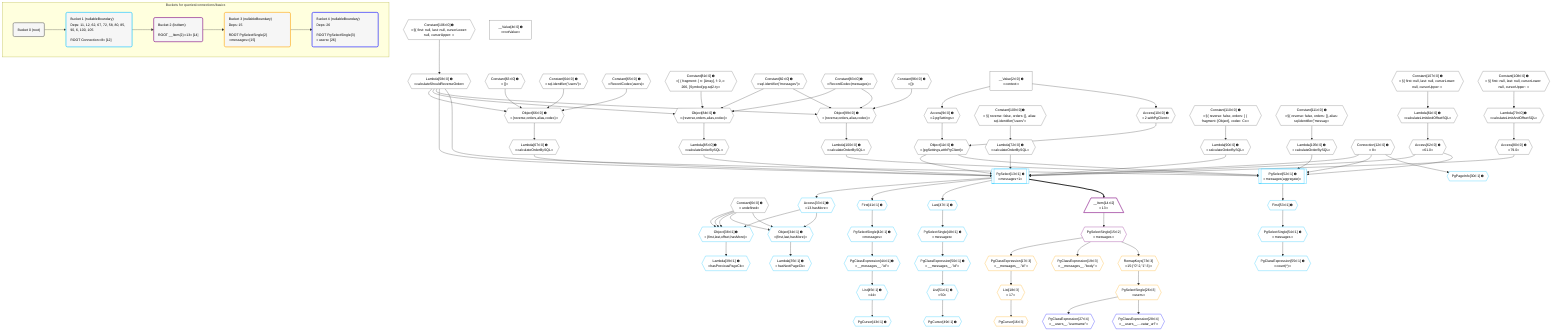 %%{init: {'themeVariables': { 'fontSize': '12px'}}}%%
graph TD
    classDef path fill:#eee,stroke:#000,color:#000
    classDef plan fill:#fff,stroke-width:1px,color:#000
    classDef itemplan fill:#fff,stroke-width:2px,color:#000
    classDef unbatchedplan fill:#dff,stroke-width:1px,color:#000
    classDef sideeffectplan fill:#fcc,stroke-width:2px,color:#000
    classDef bucket fill:#f6f6f6,color:#000,stroke-width:2px,text-align:left


    %% plan dependencies
    Object66{{"Object[66∈0] ➊<br />ᐸ{reverse,orders,alias,codec}ᐳ"}}:::plan
    Lambda58{{"Lambda[58∈0] ➊<br />ᐸcalculateShouldReverseOrderᐳ"}}:::plan
    Constant63{{"Constant[63∈0] ➊<br />ᐸ[]ᐳ"}}:::plan
    Constant64{{"Constant[64∈0] ➊<br />ᐸsql.identifier(”users”)ᐳ"}}:::plan
    Constant65{{"Constant[65∈0] ➊<br />ᐸRecordCodec(users)ᐳ"}}:::plan
    Lambda58 & Constant63 & Constant64 & Constant65 --> Object66
    Object84{{"Object[84∈0] ➊<br />ᐸ{reverse,orders,alias,codec}ᐳ"}}:::plan
    Constant81{{"Constant[81∈0] ➊<br />ᐸ[ { fragment: { n: [Array], f: 0, c: 266, [Symbol(pg-sql2-tyᐳ"}}:::plan
    Constant82{{"Constant[82∈0] ➊<br />ᐸsql.identifier(”messages”)ᐳ"}}:::plan
    Constant83{{"Constant[83∈0] ➊<br />ᐸRecordCodec(messages)ᐳ"}}:::plan
    Lambda58 & Constant81 & Constant82 & Constant83 --> Object84
    Object99{{"Object[99∈0] ➊<br />ᐸ{reverse,orders,alias,codec}ᐳ"}}:::plan
    Constant96{{"Constant[96∈0] ➊<br />ᐸ[]ᐳ"}}:::plan
    Lambda58 & Constant96 & Constant82 & Constant83 --> Object99
    Object11{{"Object[11∈0] ➊<br />ᐸ{pgSettings,withPgClient}ᐳ"}}:::plan
    Access9{{"Access[9∈0] ➊<br />ᐸ2.pgSettingsᐳ"}}:::plan
    Access10{{"Access[10∈0] ➊<br />ᐸ2.withPgClientᐳ"}}:::plan
    Access9 & Access10 --> Object11
    __Value2["__Value[2∈0] ➊<br />ᐸcontextᐳ"]:::plan
    __Value2 --> Access9
    __Value2 --> Access10
    Constant106{{"Constant[106∈0] ➊<br />ᐸ§{ first: null, last: null, cursorLower: null, cursorUpper: ᐳ"}}:::plan
    Constant106 --> Lambda58
    Lambda61{{"Lambda[61∈0] ➊<br />ᐸcalculateLimitAndOffsetSQLᐳ"}}:::plan
    Constant107{{"Constant[107∈0] ➊<br />ᐸ§{ first: null, last: null, cursorLower: null, cursorUpper: ᐳ"}}:::plan
    Constant107 --> Lambda61
    Access62{{"Access[62∈0] ➊<br />ᐸ61.0ᐳ"}}:::plan
    Lambda61 --> Access62
    Lambda67{{"Lambda[67∈0] ➊<br />ᐸcalculateOrderBySQLᐳ"}}:::plan
    Object66 --> Lambda67
    Lambda72{{"Lambda[72∈0] ➊<br />ᐸcalculateOrderBySQLᐳ"}}:::plan
    Constant109{{"Constant[109∈0] ➊<br />ᐸ§{ reverse: false, orders: [], alias: sql.identifier(”users”ᐳ"}}:::plan
    Constant109 --> Lambda72
    Lambda79{{"Lambda[79∈0] ➊<br />ᐸcalculateLimitAndOffsetSQLᐳ"}}:::plan
    Constant108{{"Constant[108∈0] ➊<br />ᐸ§{ first: null, last: null, cursorLower: null, cursorUpper: ᐳ"}}:::plan
    Constant108 --> Lambda79
    Access80{{"Access[80∈0] ➊<br />ᐸ79.0ᐳ"}}:::plan
    Lambda79 --> Access80
    Lambda85{{"Lambda[85∈0] ➊<br />ᐸcalculateOrderBySQLᐳ"}}:::plan
    Object84 --> Lambda85
    Lambda90{{"Lambda[90∈0] ➊<br />ᐸcalculateOrderBySQLᐳ"}}:::plan
    Constant110{{"Constant[110∈0] ➊<br />ᐸ§{ reverse: false, orders: [ { fragment: [Object], codec: Coᐳ"}}:::plan
    Constant110 --> Lambda90
    Lambda100{{"Lambda[100∈0] ➊<br />ᐸcalculateOrderBySQLᐳ"}}:::plan
    Object99 --> Lambda100
    Lambda105{{"Lambda[105∈0] ➊<br />ᐸcalculateOrderBySQLᐳ"}}:::plan
    Constant111{{"Constant[111∈0] ➊<br />ᐸ§{ reverse: false, orders: [], alias: sql.identifier(”messagᐳ"}}:::plan
    Constant111 --> Lambda105
    __Value4["__Value[4∈0] ➊<br />ᐸrootValueᐳ"]:::plan
    Constant6{{"Constant[6∈0] ➊<br />ᐸundefinedᐳ"}}:::plan
    Connection12{{"Connection[12∈0] ➊<br />ᐸ8ᐳ"}}:::plan
    PgSelect13[["PgSelect[13∈1] ➊<br />ᐸmessages+1ᐳ"]]:::plan
    Object11 & Connection12 & Access62 & Lambda67 & Lambda72 & Lambda58 & Access80 & Lambda85 & Lambda90 --> PgSelect13
    PgSelect52[["PgSelect[52∈1] ➊<br />ᐸmessages(aggregate)ᐳ"]]:::plan
    Object11 & Connection12 & Lambda58 & Access62 & Lambda100 & Lambda105 --> PgSelect52
    Object38{{"Object[38∈1] ➊<br />ᐸ{first,last,offset,hasMore}ᐳ"}}:::plan
    Access33{{"Access[33∈1] ➊<br />ᐸ13.hasMoreᐳ"}}:::plan
    Constant6 & Constant6 & Constant6 & Access33 --> Object38
    Object34{{"Object[34∈1] ➊<br />ᐸ{first,last,hasMore}ᐳ"}}:::plan
    Constant6 & Constant6 & Access33 --> Object34
    PgPageInfo30{{"PgPageInfo[30∈1] ➊"}}:::plan
    Connection12 --> PgPageInfo30
    PgSelect13 --> Access33
    Lambda35{{"Lambda[35∈1] ➊<br />ᐸhasNextPageCbᐳ"}}:::plan
    Object34 --> Lambda35
    Lambda39{{"Lambda[39∈1] ➊<br />ᐸhasPreviousPageCbᐳ"}}:::plan
    Object38 --> Lambda39
    First41{{"First[41∈1] ➊"}}:::plan
    PgSelect13 --> First41
    PgSelectSingle42{{"PgSelectSingle[42∈1] ➊<br />ᐸmessagesᐳ"}}:::plan
    First41 --> PgSelectSingle42
    PgCursor43{{"PgCursor[43∈1] ➊"}}:::plan
    List45{{"List[45∈1] ➊<br />ᐸ44ᐳ"}}:::plan
    List45 --> PgCursor43
    PgClassExpression44{{"PgClassExpression[44∈1] ➊<br />ᐸ__messages__.”id”ᐳ"}}:::plan
    PgSelectSingle42 --> PgClassExpression44
    PgClassExpression44 --> List45
    Last47{{"Last[47∈1] ➊"}}:::plan
    PgSelect13 --> Last47
    PgSelectSingle48{{"PgSelectSingle[48∈1] ➊<br />ᐸmessagesᐳ"}}:::plan
    Last47 --> PgSelectSingle48
    PgCursor49{{"PgCursor[49∈1] ➊"}}:::plan
    List51{{"List[51∈1] ➊<br />ᐸ50ᐳ"}}:::plan
    List51 --> PgCursor49
    PgClassExpression50{{"PgClassExpression[50∈1] ➊<br />ᐸ__messages__.”id”ᐳ"}}:::plan
    PgSelectSingle48 --> PgClassExpression50
    PgClassExpression50 --> List51
    First53{{"First[53∈1] ➊"}}:::plan
    PgSelect52 --> First53
    PgSelectSingle54{{"PgSelectSingle[54∈1] ➊<br />ᐸmessagesᐳ"}}:::plan
    First53 --> PgSelectSingle54
    PgClassExpression55{{"PgClassExpression[55∈1] ➊<br />ᐸcount(*)ᐳ"}}:::plan
    PgSelectSingle54 --> PgClassExpression55
    __Item14[/"__Item[14∈2]<br />ᐸ13ᐳ"\]:::itemplan
    PgSelect13 ==> __Item14
    PgSelectSingle15{{"PgSelectSingle[15∈2]<br />ᐸmessagesᐳ"}}:::plan
    __Item14 --> PgSelectSingle15
    PgCursor16{{"PgCursor[16∈3]"}}:::plan
    List18{{"List[18∈3]<br />ᐸ17ᐳ"}}:::plan
    List18 --> PgCursor16
    PgClassExpression17{{"PgClassExpression[17∈3]<br />ᐸ__messages__.”id”ᐳ"}}:::plan
    PgSelectSingle15 --> PgClassExpression17
    PgClassExpression17 --> List18
    PgClassExpression19{{"PgClassExpression[19∈3]<br />ᐸ__messages__.”body”ᐳ"}}:::plan
    PgSelectSingle15 --> PgClassExpression19
    PgSelectSingle26{{"PgSelectSingle[26∈3]<br />ᐸusersᐳ"}}:::plan
    RemapKeys73{{"RemapKeys[73∈3]<br />ᐸ15:{”0”:2,”1”:3}ᐳ"}}:::plan
    RemapKeys73 --> PgSelectSingle26
    PgSelectSingle15 --> RemapKeys73
    PgClassExpression27{{"PgClassExpression[27∈4]<br />ᐸ__users__.”username”ᐳ"}}:::plan
    PgSelectSingle26 --> PgClassExpression27
    PgClassExpression28{{"PgClassExpression[28∈4]<br />ᐸ__users__....vatar_url”ᐳ"}}:::plan
    PgSelectSingle26 --> PgClassExpression28

    %% define steps

    subgraph "Buckets for queries/connections/basics"
    Bucket0("Bucket 0 (root)"):::bucket
    classDef bucket0 stroke:#696969
    class Bucket0,__Value2,__Value4,Constant6,Access9,Access10,Object11,Connection12,Lambda58,Lambda61,Access62,Constant63,Constant64,Constant65,Object66,Lambda67,Lambda72,Lambda79,Access80,Constant81,Constant82,Constant83,Object84,Lambda85,Lambda90,Constant96,Object99,Lambda100,Lambda105,Constant106,Constant107,Constant108,Constant109,Constant110,Constant111 bucket0
    Bucket1("Bucket 1 (nullableBoundary)<br />Deps: 11, 12, 62, 67, 72, 58, 80, 85, 90, 6, 100, 105<br /><br />ROOT Connectionᐸ8ᐳ[12]"):::bucket
    classDef bucket1 stroke:#00bfff
    class Bucket1,PgSelect13,PgPageInfo30,Access33,Object34,Lambda35,Object38,Lambda39,First41,PgSelectSingle42,PgCursor43,PgClassExpression44,List45,Last47,PgSelectSingle48,PgCursor49,PgClassExpression50,List51,PgSelect52,First53,PgSelectSingle54,PgClassExpression55 bucket1
    Bucket2("Bucket 2 (listItem)<br /><br />ROOT __Item{2}ᐸ13ᐳ[14]"):::bucket
    classDef bucket2 stroke:#7f007f
    class Bucket2,__Item14,PgSelectSingle15 bucket2
    Bucket3("Bucket 3 (nullableBoundary)<br />Deps: 15<br /><br />ROOT PgSelectSingle{2}ᐸmessagesᐳ[15]"):::bucket
    classDef bucket3 stroke:#ffa500
    class Bucket3,PgCursor16,PgClassExpression17,List18,PgClassExpression19,PgSelectSingle26,RemapKeys73 bucket3
    Bucket4("Bucket 4 (nullableBoundary)<br />Deps: 26<br /><br />ROOT PgSelectSingle{3}ᐸusersᐳ[26]"):::bucket
    classDef bucket4 stroke:#0000ff
    class Bucket4,PgClassExpression27,PgClassExpression28 bucket4
    Bucket0 --> Bucket1
    Bucket1 --> Bucket2
    Bucket2 --> Bucket3
    Bucket3 --> Bucket4
    end